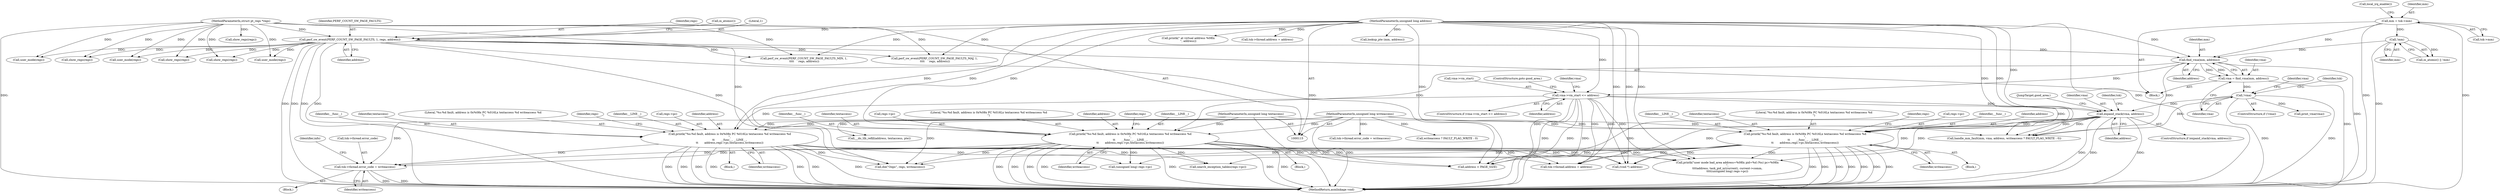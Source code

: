 digraph "0_linux_a8b0ca17b80e92faab46ee7179ba9e99ccb61233_30@API" {
"1000390" [label="(Call,tsk->thread.error_code = writeaccess)"];
"1000194" [label="(Call,printk(\"%s:%d fault, address is 0x%08x PC %016Lx textaccess %d writeaccess %d\n\",\n\t\t       __func__, __LINE__,\n\t\t       address,regs->pc,textaccess,writeaccess))"];
"1000177" [label="(Call,vma->vm_start <= address)"];
"1000154" [label="(Call,find_vma(mm, address))"];
"1000144" [label="(Call,!mm)"];
"1000130" [label="(Call,mm = tsk->mm)"];
"1000136" [label="(Call,perf_sw_event(PERF_COUNT_SW_PAGE_FAULTS, 1, regs, address))"];
"1000116" [label="(MethodParameterIn,struct pt_regs *regs)"];
"1000119" [label="(MethodParameterIn,unsigned long address)"];
"1000118" [label="(MethodParameterIn,unsigned long textaccess)"];
"1000117" [label="(MethodParameterIn,unsigned long writeaccess)"];
"1000163" [label="(Call,printk(\"%s:%d fault, address is 0x%08x PC %016Lx textaccess %d writeaccess %d\n\",\n\t\t       __func__, __LINE__,\n\t\t       address,regs->pc,textaccess,writeaccess))"];
"1000216" [label="(Call,printk(\"%s:%d fault, address is 0x%08x PC %016Lx textaccess %d writeaccess %d\n\",\n\t\t       __func__, __LINE__,\n\t\t       address,regs->pc,textaccess,writeaccess))"];
"1000210" [label="(Call,expand_stack(vma, address))"];
"1000158" [label="(Call,!vma)"];
"1000152" [label="(Call,vma = find_vma(mm, address))"];
"1000441" [label="(Call,address < PAGE_SIZE)"];
"1000219" [label="(Identifier,__LINE__)"];
"1000211" [label="(Identifier,vma)"];
"1000119" [label="(MethodParameterIn,unsigned long address)"];
"1000202" [label="(Identifier,textaccess)"];
"1000216" [label="(Call,printk(\"%s:%d fault, address is 0x%08x PC %016Lx textaccess %d writeaccess %d\n\",\n\t\t       __func__, __LINE__,\n\t\t       address,regs->pc,textaccess,writeaccess))"];
"1000160" [label="(Block,)"];
"1000132" [label="(Call,tsk->mm)"];
"1000167" [label="(Identifier,address)"];
"1000224" [label="(Identifier,textaccess)"];
"1000210" [label="(Call,expand_stack(vma, address))"];
"1000448" [label="(Call,die(\"Oops\", regs, writeaccess))"];
"1000155" [label="(Identifier,mm)"];
"1000390" [label="(Call,tsk->thread.error_code = writeaccess)"];
"1000270" [label="(Call,writeaccess ? FAULT_FLAG_WRITE : 0)"];
"1000174" [label="(Identifier,regs)"];
"1000209" [label="(ControlStructure,if (expand_stack(vma, address)))"];
"1000177" [label="(Call,vma->vm_start <= address)"];
"1000225" [label="(Identifier,writeaccess)"];
"1000138" [label="(Literal,1)"];
"1000501" [label="(Call,user_mode(regs))"];
"1000179" [label="(Identifier,vma)"];
"1000195" [label="(Literal,\"%s:%d fault, address is 0x%08x PC %016Lx textaccess %d writeaccess %d\n\")"];
"1000154" [label="(Call,find_vma(mm, address))"];
"1000142" [label="(Call,in_atomic() || !mm)"];
"1000118" [label="(MethodParameterIn,unsigned long textaccess)"];
"1000212" [label="(Identifier,address)"];
"1000172" [label="(Identifier,writeaccess)"];
"1000120" [label="(Block,)"];
"1000312" [label="(Call,perf_sw_event(PERF_COUNT_SW_PAGE_FAULTS_MIN, 1,\n \t\t\t\t     regs, address))"];
"1000173" [label="(Call,show_regs(regs))"];
"1000206" [label="(Call,print_vma(vma))"];
"1000226" [label="(Call,show_regs(regs))"];
"1000176" [label="(ControlStructure,if (vma->vm_start <= address))"];
"1000301" [label="(Call,perf_sw_event(PERF_COUNT_SW_PAGE_FAULTS_MAJ, 1,\n \t\t\t\t     regs, address))"];
"1000370" [label="(Call,(unsigned long) regs->pc)"];
"1000166" [label="(Identifier,__LINE__)"];
"1000136" [label="(Call,perf_sw_event(PERF_COUNT_SW_PAGE_FAULTS, 1, regs, address))"];
"1000116" [label="(MethodParameterIn,struct pt_regs *regs)"];
"1000205" [label="(Identifier,regs)"];
"1000197" [label="(Identifier,__LINE__)"];
"1000445" [label="(Call,printk(\" at virtual address %08lx\n\", address))"];
"1000194" [label="(Call,printk(\"%s:%d fault, address is 0x%08x PC %016Lx textaccess %d writeaccess %d\n\",\n\t\t       __func__, __LINE__,\n\t\t       address,regs->pc,textaccess,writeaccess))"];
"1000217" [label="(Literal,\"%s:%d fault, address is 0x%08x PC %016Lx textaccess %d writeaccess %d\n\")"];
"1000183" [label="(ControlStructure,goto good_area;)"];
"1000130" [label="(Call,mm = tsk->mm)"];
"1000158" [label="(Call,!vma)"];
"1000165" [label="(Identifier,__func__)"];
"1000159" [label="(Identifier,vma)"];
"1000162" [label="(Identifier,tsk)"];
"1000266" [label="(Call,handle_mm_fault(mm, vma, address, writeaccess ? FAULT_FLAG_WRITE : 0))"];
"1000156" [label="(Identifier,address)"];
"1000504" [label="(MethodReturn,asmlinkage void)"];
"1000171" [label="(Identifier,textaccess)"];
"1000144" [label="(Call,!mm)"];
"1000117" [label="(MethodParameterIn,unsigned long writeaccess)"];
"1000215" [label="(Identifier,tsk)"];
"1000168" [label="(Call,regs->pc)"];
"1000475" [label="(Call,tsk->thread.address = address)"];
"1000191" [label="(Block,)"];
"1000227" [label="(Identifier,regs)"];
"1000327" [label="(Call,__do_tlb_refill(address, textaccess, pte))"];
"1000152" [label="(Call,vma = find_vma(mm, address))"];
"1000425" [label="(Call,search_exception_tables(regs->pc))"];
"1000319" [label="(Call,lookup_pte (mm, address))"];
"1000204" [label="(Call,show_regs(regs))"];
"1000164" [label="(Literal,\"%s:%d fault, address is 0x%08x PC %016Lx textaccess %d writeaccess %d\n\")"];
"1000396" [label="(Identifier,writeaccess)"];
"1000137" [label="(Identifier,PERF_COUNT_SW_PAGE_FAULTS)"];
"1000140" [label="(Identifier,address)"];
"1000153" [label="(Identifier,vma)"];
"1000221" [label="(Call,regs->pc)"];
"1000347" [label="(Call,user_mode(regs))"];
"1000145" [label="(Identifier,mm)"];
"1000362" [label="(Call,printk(\"user mode bad_area address=%08lx pid=%d (%s) pc=%08lx\n\",\n\t\t\t\taddress, task_pid_nr(current), current->comm,\n\t\t\t\t(unsigned long) regs->pc))"];
"1000199" [label="(Call,regs->pc)"];
"1000218" [label="(Identifier,__func__)"];
"1000213" [label="(Block,)"];
"1000139" [label="(Identifier,regs)"];
"1000482" [label="(Call,tsk->thread.error_code = writeaccess)"];
"1000163" [label="(Call,printk(\"%s:%d fault, address is 0x%08x PC %016Lx textaccess %d writeaccess %d\n\",\n\t\t       __func__, __LINE__,\n\t\t       address,regs->pc,textaccess,writeaccess))"];
"1000349" [label="(Block,)"];
"1000462" [label="(Call,user_mode(regs))"];
"1000203" [label="(Identifier,writeaccess)"];
"1000143" [label="(Call,in_atomic())"];
"1000157" [label="(ControlStructure,if (!vma))"];
"1000399" [label="(Identifier,info)"];
"1000411" [label="(Call,(void *) address)"];
"1000220" [label="(Identifier,address)"];
"1000181" [label="(Identifier,address)"];
"1000198" [label="(Identifier,address)"];
"1000135" [label="(Call,local_irq_enable())"];
"1000391" [label="(Call,tsk->thread.error_code)"];
"1000383" [label="(Call,tsk->thread.address = address)"];
"1000188" [label="(Identifier,vma)"];
"1000196" [label="(Identifier,__func__)"];
"1000178" [label="(Call,vma->vm_start)"];
"1000375" [label="(Call,show_regs(regs))"];
"1000131" [label="(Identifier,mm)"];
"1000229" [label="(JumpTarget,good_area:)"];
"1000390" -> "1000349"  [label="AST: "];
"1000390" -> "1000396"  [label="CFG: "];
"1000391" -> "1000390"  [label="AST: "];
"1000396" -> "1000390"  [label="AST: "];
"1000399" -> "1000390"  [label="CFG: "];
"1000390" -> "1000504"  [label="DDG: "];
"1000390" -> "1000504"  [label="DDG: "];
"1000194" -> "1000390"  [label="DDG: "];
"1000163" -> "1000390"  [label="DDG: "];
"1000216" -> "1000390"  [label="DDG: "];
"1000117" -> "1000390"  [label="DDG: "];
"1000194" -> "1000191"  [label="AST: "];
"1000194" -> "1000203"  [label="CFG: "];
"1000195" -> "1000194"  [label="AST: "];
"1000196" -> "1000194"  [label="AST: "];
"1000197" -> "1000194"  [label="AST: "];
"1000198" -> "1000194"  [label="AST: "];
"1000199" -> "1000194"  [label="AST: "];
"1000202" -> "1000194"  [label="AST: "];
"1000203" -> "1000194"  [label="AST: "];
"1000205" -> "1000194"  [label="CFG: "];
"1000194" -> "1000504"  [label="DDG: "];
"1000194" -> "1000504"  [label="DDG: "];
"1000194" -> "1000504"  [label="DDG: "];
"1000194" -> "1000504"  [label="DDG: "];
"1000194" -> "1000504"  [label="DDG: "];
"1000194" -> "1000504"  [label="DDG: "];
"1000194" -> "1000504"  [label="DDG: "];
"1000177" -> "1000194"  [label="DDG: "];
"1000119" -> "1000194"  [label="DDG: "];
"1000118" -> "1000194"  [label="DDG: "];
"1000117" -> "1000194"  [label="DDG: "];
"1000194" -> "1000362"  [label="DDG: "];
"1000194" -> "1000370"  [label="DDG: "];
"1000194" -> "1000383"  [label="DDG: "];
"1000194" -> "1000411"  [label="DDG: "];
"1000194" -> "1000425"  [label="DDG: "];
"1000194" -> "1000441"  [label="DDG: "];
"1000194" -> "1000448"  [label="DDG: "];
"1000177" -> "1000176"  [label="AST: "];
"1000177" -> "1000181"  [label="CFG: "];
"1000178" -> "1000177"  [label="AST: "];
"1000181" -> "1000177"  [label="AST: "];
"1000183" -> "1000177"  [label="CFG: "];
"1000188" -> "1000177"  [label="CFG: "];
"1000177" -> "1000504"  [label="DDG: "];
"1000177" -> "1000504"  [label="DDG: "];
"1000177" -> "1000504"  [label="DDG: "];
"1000154" -> "1000177"  [label="DDG: "];
"1000119" -> "1000177"  [label="DDG: "];
"1000177" -> "1000210"  [label="DDG: "];
"1000177" -> "1000266"  [label="DDG: "];
"1000177" -> "1000362"  [label="DDG: "];
"1000177" -> "1000383"  [label="DDG: "];
"1000177" -> "1000411"  [label="DDG: "];
"1000177" -> "1000441"  [label="DDG: "];
"1000154" -> "1000152"  [label="AST: "];
"1000154" -> "1000156"  [label="CFG: "];
"1000155" -> "1000154"  [label="AST: "];
"1000156" -> "1000154"  [label="AST: "];
"1000152" -> "1000154"  [label="CFG: "];
"1000154" -> "1000504"  [label="DDG: "];
"1000154" -> "1000152"  [label="DDG: "];
"1000154" -> "1000152"  [label="DDG: "];
"1000144" -> "1000154"  [label="DDG: "];
"1000130" -> "1000154"  [label="DDG: "];
"1000136" -> "1000154"  [label="DDG: "];
"1000119" -> "1000154"  [label="DDG: "];
"1000154" -> "1000163"  [label="DDG: "];
"1000154" -> "1000266"  [label="DDG: "];
"1000144" -> "1000142"  [label="AST: "];
"1000144" -> "1000145"  [label="CFG: "];
"1000145" -> "1000144"  [label="AST: "];
"1000142" -> "1000144"  [label="CFG: "];
"1000144" -> "1000504"  [label="DDG: "];
"1000144" -> "1000142"  [label="DDG: "];
"1000130" -> "1000144"  [label="DDG: "];
"1000130" -> "1000120"  [label="AST: "];
"1000130" -> "1000132"  [label="CFG: "];
"1000131" -> "1000130"  [label="AST: "];
"1000132" -> "1000130"  [label="AST: "];
"1000135" -> "1000130"  [label="CFG: "];
"1000130" -> "1000504"  [label="DDG: "];
"1000130" -> "1000504"  [label="DDG: "];
"1000136" -> "1000120"  [label="AST: "];
"1000136" -> "1000140"  [label="CFG: "];
"1000137" -> "1000136"  [label="AST: "];
"1000138" -> "1000136"  [label="AST: "];
"1000139" -> "1000136"  [label="AST: "];
"1000140" -> "1000136"  [label="AST: "];
"1000143" -> "1000136"  [label="CFG: "];
"1000136" -> "1000504"  [label="DDG: "];
"1000136" -> "1000504"  [label="DDG: "];
"1000136" -> "1000504"  [label="DDG: "];
"1000136" -> "1000504"  [label="DDG: "];
"1000116" -> "1000136"  [label="DDG: "];
"1000119" -> "1000136"  [label="DDG: "];
"1000136" -> "1000173"  [label="DDG: "];
"1000136" -> "1000204"  [label="DDG: "];
"1000136" -> "1000226"  [label="DDG: "];
"1000136" -> "1000301"  [label="DDG: "];
"1000136" -> "1000312"  [label="DDG: "];
"1000136" -> "1000347"  [label="DDG: "];
"1000136" -> "1000441"  [label="DDG: "];
"1000136" -> "1000448"  [label="DDG: "];
"1000136" -> "1000462"  [label="DDG: "];
"1000136" -> "1000501"  [label="DDG: "];
"1000116" -> "1000115"  [label="AST: "];
"1000116" -> "1000504"  [label="DDG: "];
"1000116" -> "1000173"  [label="DDG: "];
"1000116" -> "1000204"  [label="DDG: "];
"1000116" -> "1000226"  [label="DDG: "];
"1000116" -> "1000301"  [label="DDG: "];
"1000116" -> "1000312"  [label="DDG: "];
"1000116" -> "1000347"  [label="DDG: "];
"1000116" -> "1000375"  [label="DDG: "];
"1000116" -> "1000448"  [label="DDG: "];
"1000116" -> "1000462"  [label="DDG: "];
"1000116" -> "1000501"  [label="DDG: "];
"1000119" -> "1000115"  [label="AST: "];
"1000119" -> "1000504"  [label="DDG: "];
"1000119" -> "1000163"  [label="DDG: "];
"1000119" -> "1000210"  [label="DDG: "];
"1000119" -> "1000216"  [label="DDG: "];
"1000119" -> "1000266"  [label="DDG: "];
"1000119" -> "1000301"  [label="DDG: "];
"1000119" -> "1000312"  [label="DDG: "];
"1000119" -> "1000319"  [label="DDG: "];
"1000119" -> "1000327"  [label="DDG: "];
"1000119" -> "1000362"  [label="DDG: "];
"1000119" -> "1000383"  [label="DDG: "];
"1000119" -> "1000411"  [label="DDG: "];
"1000119" -> "1000441"  [label="DDG: "];
"1000119" -> "1000445"  [label="DDG: "];
"1000119" -> "1000475"  [label="DDG: "];
"1000118" -> "1000115"  [label="AST: "];
"1000118" -> "1000504"  [label="DDG: "];
"1000118" -> "1000163"  [label="DDG: "];
"1000118" -> "1000216"  [label="DDG: "];
"1000118" -> "1000327"  [label="DDG: "];
"1000117" -> "1000115"  [label="AST: "];
"1000117" -> "1000504"  [label="DDG: "];
"1000117" -> "1000163"  [label="DDG: "];
"1000117" -> "1000216"  [label="DDG: "];
"1000117" -> "1000266"  [label="DDG: "];
"1000117" -> "1000270"  [label="DDG: "];
"1000117" -> "1000448"  [label="DDG: "];
"1000117" -> "1000482"  [label="DDG: "];
"1000163" -> "1000160"  [label="AST: "];
"1000163" -> "1000172"  [label="CFG: "];
"1000164" -> "1000163"  [label="AST: "];
"1000165" -> "1000163"  [label="AST: "];
"1000166" -> "1000163"  [label="AST: "];
"1000167" -> "1000163"  [label="AST: "];
"1000168" -> "1000163"  [label="AST: "];
"1000171" -> "1000163"  [label="AST: "];
"1000172" -> "1000163"  [label="AST: "];
"1000174" -> "1000163"  [label="CFG: "];
"1000163" -> "1000504"  [label="DDG: "];
"1000163" -> "1000504"  [label="DDG: "];
"1000163" -> "1000504"  [label="DDG: "];
"1000163" -> "1000504"  [label="DDG: "];
"1000163" -> "1000504"  [label="DDG: "];
"1000163" -> "1000504"  [label="DDG: "];
"1000163" -> "1000504"  [label="DDG: "];
"1000163" -> "1000362"  [label="DDG: "];
"1000163" -> "1000370"  [label="DDG: "];
"1000163" -> "1000383"  [label="DDG: "];
"1000163" -> "1000411"  [label="DDG: "];
"1000163" -> "1000425"  [label="DDG: "];
"1000163" -> "1000441"  [label="DDG: "];
"1000163" -> "1000448"  [label="DDG: "];
"1000216" -> "1000213"  [label="AST: "];
"1000216" -> "1000225"  [label="CFG: "];
"1000217" -> "1000216"  [label="AST: "];
"1000218" -> "1000216"  [label="AST: "];
"1000219" -> "1000216"  [label="AST: "];
"1000220" -> "1000216"  [label="AST: "];
"1000221" -> "1000216"  [label="AST: "];
"1000224" -> "1000216"  [label="AST: "];
"1000225" -> "1000216"  [label="AST: "];
"1000227" -> "1000216"  [label="CFG: "];
"1000216" -> "1000504"  [label="DDG: "];
"1000216" -> "1000504"  [label="DDG: "];
"1000216" -> "1000504"  [label="DDG: "];
"1000216" -> "1000504"  [label="DDG: "];
"1000216" -> "1000504"  [label="DDG: "];
"1000216" -> "1000504"  [label="DDG: "];
"1000216" -> "1000504"  [label="DDG: "];
"1000210" -> "1000216"  [label="DDG: "];
"1000216" -> "1000362"  [label="DDG: "];
"1000216" -> "1000370"  [label="DDG: "];
"1000216" -> "1000383"  [label="DDG: "];
"1000216" -> "1000411"  [label="DDG: "];
"1000216" -> "1000425"  [label="DDG: "];
"1000216" -> "1000441"  [label="DDG: "];
"1000216" -> "1000448"  [label="DDG: "];
"1000210" -> "1000209"  [label="AST: "];
"1000210" -> "1000212"  [label="CFG: "];
"1000211" -> "1000210"  [label="AST: "];
"1000212" -> "1000210"  [label="AST: "];
"1000215" -> "1000210"  [label="CFG: "];
"1000229" -> "1000210"  [label="CFG: "];
"1000210" -> "1000504"  [label="DDG: "];
"1000210" -> "1000504"  [label="DDG: "];
"1000210" -> "1000504"  [label="DDG: "];
"1000158" -> "1000210"  [label="DDG: "];
"1000210" -> "1000266"  [label="DDG: "];
"1000210" -> "1000266"  [label="DDG: "];
"1000210" -> "1000362"  [label="DDG: "];
"1000210" -> "1000383"  [label="DDG: "];
"1000210" -> "1000411"  [label="DDG: "];
"1000210" -> "1000441"  [label="DDG: "];
"1000158" -> "1000157"  [label="AST: "];
"1000158" -> "1000159"  [label="CFG: "];
"1000159" -> "1000158"  [label="AST: "];
"1000162" -> "1000158"  [label="CFG: "];
"1000179" -> "1000158"  [label="CFG: "];
"1000158" -> "1000504"  [label="DDG: "];
"1000158" -> "1000504"  [label="DDG: "];
"1000152" -> "1000158"  [label="DDG: "];
"1000158" -> "1000206"  [label="DDG: "];
"1000158" -> "1000266"  [label="DDG: "];
"1000152" -> "1000120"  [label="AST: "];
"1000153" -> "1000152"  [label="AST: "];
"1000159" -> "1000152"  [label="CFG: "];
"1000152" -> "1000504"  [label="DDG: "];
}
